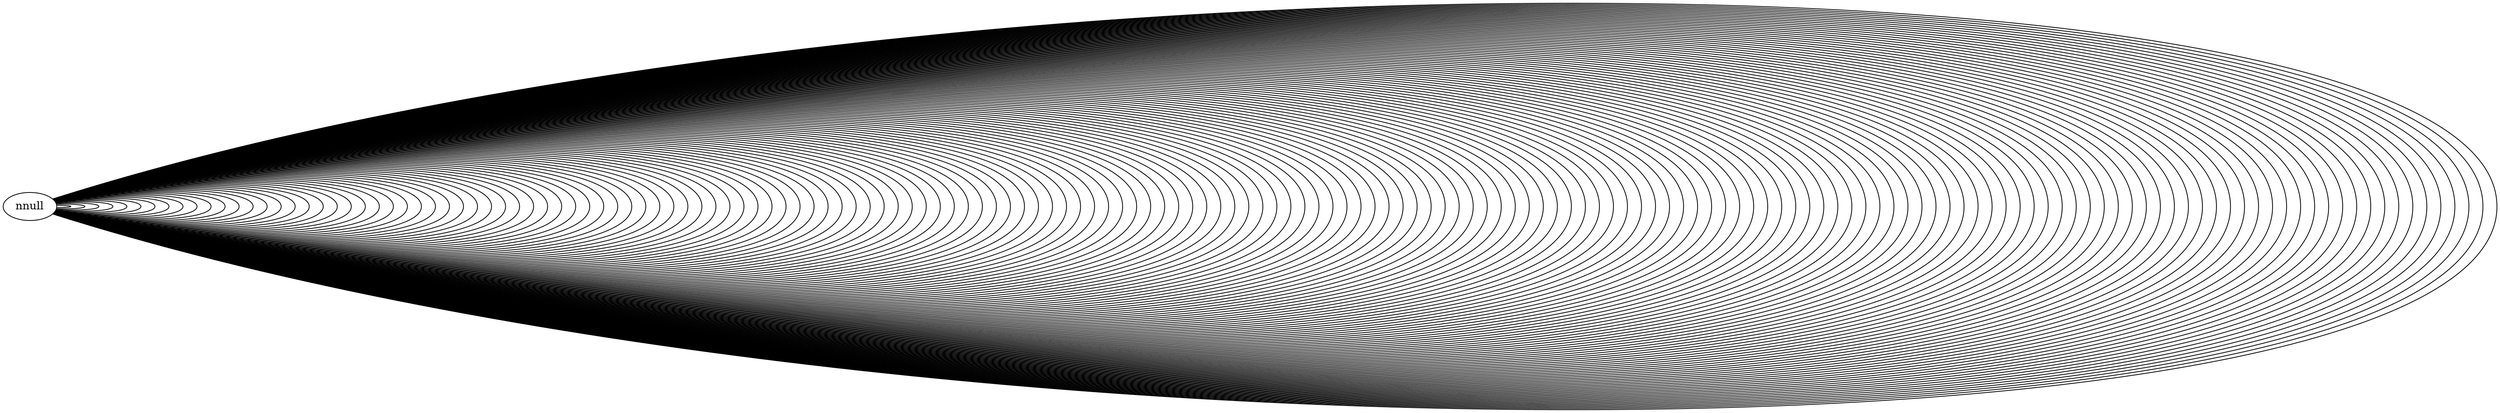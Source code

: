 graph {
nnull;
nnull;
nnull;
nnull;
nnull;
nnull;
nnull;
nnull;
nnull;
nnull;
nnull;
nnull;
nnull;
nnull;
nnull;
nnull;
nnull;
nnull;
nnull;
nnull;
nnull;
nnull;
nnull;
nnull;
nnull;
nnull;
nnull;
nnull;
nnull;
nnull;
nnull -- nnull;
nnull -- nnull;
nnull -- nnull;
nnull -- nnull;
nnull -- nnull;
nnull -- nnull;
nnull -- nnull;
nnull -- nnull;
nnull -- nnull;
nnull -- nnull;
nnull -- nnull;
nnull -- nnull;
nnull -- nnull;
nnull -- nnull;
nnull -- nnull;
nnull -- nnull;
nnull -- nnull;
nnull -- nnull;
nnull -- nnull;
nnull -- nnull;
nnull -- nnull;
nnull -- nnull;
nnull -- nnull;
nnull -- nnull;
nnull -- nnull;
nnull -- nnull;
nnull -- nnull;
nnull -- nnull;
nnull -- nnull;
nnull -- nnull;
nnull -- nnull;
nnull -- nnull;
nnull -- nnull;
nnull -- nnull;
nnull -- nnull;
nnull -- nnull;
nnull -- nnull;
nnull -- nnull;
nnull -- nnull;
nnull -- nnull;
nnull -- nnull;
nnull -- nnull;
nnull -- nnull;
nnull -- nnull;
nnull -- nnull;
nnull -- nnull;
nnull -- nnull;
nnull -- nnull;
nnull -- nnull;
nnull -- nnull;
nnull -- nnull;
nnull -- nnull;
nnull -- nnull;
nnull -- nnull;
nnull -- nnull;
nnull -- nnull;
nnull -- nnull;
nnull -- nnull;
nnull -- nnull;
nnull -- nnull;
nnull -- nnull;
nnull -- nnull;
nnull -- nnull;
nnull -- nnull;
nnull -- nnull;
nnull -- nnull;
nnull -- nnull;
nnull -- nnull;
nnull -- nnull;
nnull -- nnull;
nnull -- nnull;
nnull -- nnull;
nnull -- nnull;
nnull -- nnull;
nnull -- nnull;
nnull -- nnull;
nnull -- nnull;
nnull -- nnull;
nnull -- nnull;
nnull -- nnull;
nnull -- nnull;
nnull -- nnull;
nnull -- nnull;
nnull -- nnull;
nnull -- nnull;
nnull -- nnull;
nnull -- nnull;
nnull -- nnull;
nnull -- nnull;
nnull -- nnull;
nnull -- nnull;
nnull -- nnull;
nnull -- nnull;
nnull -- nnull;
nnull -- nnull;
nnull -- nnull;
nnull -- nnull;
nnull -- nnull;
nnull -- nnull;
nnull -- nnull;
nnull -- nnull;
nnull -- nnull;
nnull -- nnull;
nnull -- nnull;
nnull -- nnull;
nnull -- nnull;
nnull -- nnull;
nnull -- nnull;
nnull -- nnull;
nnull -- nnull;
nnull -- nnull;
nnull -- nnull;
nnull -- nnull;
nnull -- nnull;
nnull -- nnull;
nnull -- nnull;
nnull -- nnull;
nnull -- nnull;
nnull -- nnull;
nnull -- nnull;
nnull -- nnull;
nnull -- nnull;
nnull -- nnull;
nnull -- nnull;
nnull -- nnull;
nnull -- nnull;
nnull -- nnull;
nnull -- nnull;
nnull -- nnull;
nnull -- nnull;
nnull -- nnull;
nnull -- nnull;
nnull -- nnull;
nnull -- nnull;
nnull -- nnull;
nnull -- nnull;
nnull -- nnull;
nnull -- nnull;
nnull -- nnull;
nnull -- nnull;
nnull -- nnull;
nnull -- nnull;
nnull -- nnull;
nnull -- nnull;
nnull -- nnull;
nnull -- nnull;
nnull -- nnull;
nnull -- nnull;
nnull -- nnull;
nnull -- nnull;
nnull -- nnull;
nnull -- nnull;
nnull -- nnull;
nnull -- nnull;
nnull -- nnull;
nnull -- nnull;
nnull -- nnull;
nnull -- nnull;
nnull -- nnull;
nnull -- nnull;
nnull -- nnull;
nnull -- nnull;
nnull -- nnull;
nnull -- nnull;
nnull -- nnull;
nnull -- nnull;
nnull -- nnull;
nnull -- nnull;
nnull -- nnull;
nnull -- nnull;
nnull -- nnull;
nnull -- nnull;
nnull -- nnull;
nnull -- nnull;
}
